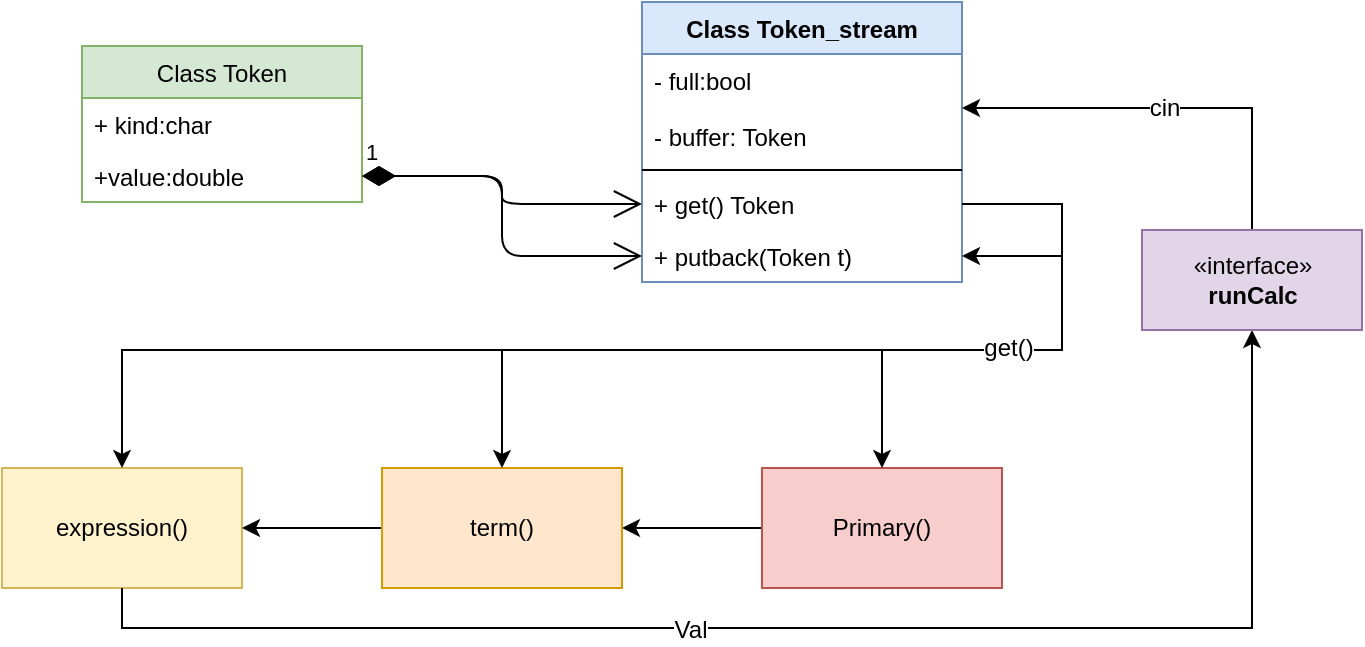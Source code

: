 <mxfile version="11.1.4" type="device"><diagram id="nEb77inbOu8LfgnmnBMF" name="Page-1"><mxGraphModel dx="1422" dy="824" grid="1" gridSize="10" guides="1" tooltips="1" connect="1" arrows="1" fold="1" page="1" pageScale="1" pageWidth="850" pageHeight="1100" math="0" shadow="0"><root><mxCell id="0"/><mxCell id="1" parent="0"/><mxCell id="4mL46yVHfq8emwjJ3ZAr-42" style="edgeStyle=orthogonalEdgeStyle;rounded=0;orthogonalLoop=1;jettySize=auto;html=1;exitX=0;exitY=0.5;exitDx=0;exitDy=0;entryX=1;entryY=0.5;entryDx=0;entryDy=0;" edge="1" parent="1" source="4mL46yVHfq8emwjJ3ZAr-3" target="4mL46yVHfq8emwjJ3ZAr-7"><mxGeometry relative="1" as="geometry"><Array as="points"><mxPoint x="450" y="380"/><mxPoint x="450" y="380"/></Array></mxGeometry></mxCell><mxCell id="4mL46yVHfq8emwjJ3ZAr-3" value="Primary()" style="rounded=0;whiteSpace=wrap;html=1;fillColor=#f8cecc;strokeColor=#b85450;" vertex="1" parent="1"><mxGeometry x="490" y="350" width="120" height="60" as="geometry"/></mxCell><mxCell id="4mL46yVHfq8emwjJ3ZAr-6" value="expression()" style="rounded=0;whiteSpace=wrap;html=1;fillColor=#fff2cc;strokeColor=#d6b656;" vertex="1" parent="1"><mxGeometry x="110" y="350" width="120" height="60" as="geometry"/></mxCell><mxCell id="4mL46yVHfq8emwjJ3ZAr-33" style="edgeStyle=orthogonalEdgeStyle;rounded=0;orthogonalLoop=1;jettySize=auto;html=1;exitX=0.5;exitY=1;exitDx=0;exitDy=0;entryX=0.5;entryY=1;entryDx=0;entryDy=0;" edge="1" parent="1" source="4mL46yVHfq8emwjJ3ZAr-6" target="4mL46yVHfq8emwjJ3ZAr-26"><mxGeometry relative="1" as="geometry"/></mxCell><mxCell id="4mL46yVHfq8emwjJ3ZAr-34" value="Val" style="text;html=1;resizable=0;points=[];align=center;verticalAlign=middle;labelBackgroundColor=#ffffff;" vertex="1" connectable="0" parent="4mL46yVHfq8emwjJ3ZAr-33"><mxGeometry x="-0.171" y="-1" relative="1" as="geometry"><mxPoint as="offset"/></mxGeometry></mxCell><mxCell id="4mL46yVHfq8emwjJ3ZAr-41" style="edgeStyle=orthogonalEdgeStyle;rounded=0;orthogonalLoop=1;jettySize=auto;html=1;exitX=0;exitY=0.5;exitDx=0;exitDy=0;" edge="1" parent="1" source="4mL46yVHfq8emwjJ3ZAr-7" target="4mL46yVHfq8emwjJ3ZAr-6"><mxGeometry relative="1" as="geometry"/></mxCell><mxCell id="4mL46yVHfq8emwjJ3ZAr-7" value="term()" style="rounded=0;whiteSpace=wrap;html=1;fillColor=#ffe6cc;strokeColor=#d79b00;" vertex="1" parent="1"><mxGeometry x="300" y="350" width="120" height="60" as="geometry"/></mxCell><mxCell id="4mL46yVHfq8emwjJ3ZAr-9" value="Class Token" style="swimlane;fontStyle=0;childLayout=stackLayout;horizontal=1;startSize=26;fillColor=#d5e8d4;horizontalStack=0;resizeParent=1;resizeParentMax=0;resizeLast=0;collapsible=1;marginBottom=0;strokeColor=#82b366;" vertex="1" parent="1"><mxGeometry x="150" y="139" width="140" height="78" as="geometry"/></mxCell><mxCell id="4mL46yVHfq8emwjJ3ZAr-10" value="+ kind:char" style="text;strokeColor=none;fillColor=none;align=left;verticalAlign=top;spacingLeft=4;spacingRight=4;overflow=hidden;rotatable=0;points=[[0,0.5],[1,0.5]];portConstraint=eastwest;" vertex="1" parent="4mL46yVHfq8emwjJ3ZAr-9"><mxGeometry y="26" width="140" height="26" as="geometry"/></mxCell><mxCell id="4mL46yVHfq8emwjJ3ZAr-11" value="+value:double" style="text;strokeColor=none;fillColor=none;align=left;verticalAlign=top;spacingLeft=4;spacingRight=4;overflow=hidden;rotatable=0;points=[[0,0.5],[1,0.5]];portConstraint=eastwest;" vertex="1" parent="4mL46yVHfq8emwjJ3ZAr-9"><mxGeometry y="52" width="140" height="26" as="geometry"/></mxCell><mxCell id="4mL46yVHfq8emwjJ3ZAr-30" style="edgeStyle=orthogonalEdgeStyle;rounded=0;orthogonalLoop=1;jettySize=auto;html=1;exitX=1;exitY=0.5;exitDx=0;exitDy=0;" edge="1" parent="4mL46yVHfq8emwjJ3ZAr-9" source="4mL46yVHfq8emwjJ3ZAr-11" target="4mL46yVHfq8emwjJ3ZAr-11"><mxGeometry relative="1" as="geometry"/></mxCell><mxCell id="4mL46yVHfq8emwjJ3ZAr-17" value="Class Token_stream" style="swimlane;fontStyle=1;align=center;verticalAlign=top;childLayout=stackLayout;horizontal=1;startSize=26;horizontalStack=0;resizeParent=1;resizeParentMax=0;resizeLast=0;collapsible=1;marginBottom=0;fillColor=#dae8fc;strokeColor=#6c8ebf;" vertex="1" parent="1"><mxGeometry x="430" y="117" width="160" height="140" as="geometry"/></mxCell><mxCell id="4mL46yVHfq8emwjJ3ZAr-18" value="- full:bool&#10;&#10;- buffer: Token" style="text;strokeColor=none;fillColor=none;align=left;verticalAlign=top;spacingLeft=4;spacingRight=4;overflow=hidden;rotatable=0;points=[[0,0.5],[1,0.5]];portConstraint=eastwest;" vertex="1" parent="4mL46yVHfq8emwjJ3ZAr-17"><mxGeometry y="26" width="160" height="54" as="geometry"/></mxCell><mxCell id="4mL46yVHfq8emwjJ3ZAr-19" value="" style="line;strokeWidth=1;fillColor=none;align=left;verticalAlign=middle;spacingTop=-1;spacingLeft=3;spacingRight=3;rotatable=0;labelPosition=right;points=[];portConstraint=eastwest;" vertex="1" parent="4mL46yVHfq8emwjJ3ZAr-17"><mxGeometry y="80" width="160" height="8" as="geometry"/></mxCell><mxCell id="4mL46yVHfq8emwjJ3ZAr-43" style="edgeStyle=orthogonalEdgeStyle;rounded=0;orthogonalLoop=1;jettySize=auto;html=1;exitX=1;exitY=0.5;exitDx=0;exitDy=0;entryX=1;entryY=0.5;entryDx=0;entryDy=0;" edge="1" parent="4mL46yVHfq8emwjJ3ZAr-17" source="4mL46yVHfq8emwjJ3ZAr-20" target="4mL46yVHfq8emwjJ3ZAr-21"><mxGeometry relative="1" as="geometry"><Array as="points"><mxPoint x="210" y="101"/><mxPoint x="210" y="127"/></Array></mxGeometry></mxCell><mxCell id="4mL46yVHfq8emwjJ3ZAr-20" value="+ get() Token" style="text;strokeColor=none;fillColor=none;align=left;verticalAlign=top;spacingLeft=4;spacingRight=4;overflow=hidden;rotatable=0;points=[[0,0.5],[1,0.5]];portConstraint=eastwest;" vertex="1" parent="4mL46yVHfq8emwjJ3ZAr-17"><mxGeometry y="88" width="160" height="26" as="geometry"/></mxCell><mxCell id="4mL46yVHfq8emwjJ3ZAr-21" value="+ putback(Token t)" style="text;strokeColor=none;fillColor=none;align=left;verticalAlign=top;spacingLeft=4;spacingRight=4;overflow=hidden;rotatable=0;points=[[0,0.5],[1,0.5]];portConstraint=eastwest;" vertex="1" parent="4mL46yVHfq8emwjJ3ZAr-17"><mxGeometry y="114" width="160" height="26" as="geometry"/></mxCell><mxCell id="4mL46yVHfq8emwjJ3ZAr-32" style="edgeStyle=orthogonalEdgeStyle;rounded=0;orthogonalLoop=1;jettySize=auto;html=1;exitX=0.5;exitY=0;exitDx=0;exitDy=0;entryX=1;entryY=0.5;entryDx=0;entryDy=0;" edge="1" parent="1" source="4mL46yVHfq8emwjJ3ZAr-26" target="4mL46yVHfq8emwjJ3ZAr-18"><mxGeometry relative="1" as="geometry"/></mxCell><mxCell id="4mL46yVHfq8emwjJ3ZAr-35" value="cin" style="text;html=1;resizable=0;points=[];align=center;verticalAlign=middle;labelBackgroundColor=#ffffff;" vertex="1" connectable="0" parent="4mL46yVHfq8emwjJ3ZAr-32"><mxGeometry x="-0.179" y="-35" relative="1" as="geometry"><mxPoint x="-21" y="35" as="offset"/></mxGeometry></mxCell><mxCell id="4mL46yVHfq8emwjJ3ZAr-26" value="«interface»&lt;br&gt;&lt;b&gt;runCalc&lt;/b&gt;" style="html=1;fillColor=#e1d5e7;strokeColor=#9673a6;" vertex="1" parent="1"><mxGeometry x="680" y="231" width="110" height="50" as="geometry"/></mxCell><mxCell id="4mL46yVHfq8emwjJ3ZAr-28" value="1" style="endArrow=open;html=1;endSize=12;startArrow=diamondThin;startSize=14;startFill=1;edgeStyle=orthogonalEdgeStyle;align=left;verticalAlign=bottom;exitX=1;exitY=0.5;exitDx=0;exitDy=0;" edge="1" parent="1" source="4mL46yVHfq8emwjJ3ZAr-11" target="4mL46yVHfq8emwjJ3ZAr-20"><mxGeometry x="-1" y="3" relative="1" as="geometry"><mxPoint x="290" y="186.5" as="sourcePoint"/><mxPoint x="450" y="186.5" as="targetPoint"/></mxGeometry></mxCell><mxCell id="4mL46yVHfq8emwjJ3ZAr-29" value="1" style="endArrow=open;html=1;endSize=12;startArrow=diamondThin;startSize=14;startFill=1;edgeStyle=orthogonalEdgeStyle;align=left;verticalAlign=bottom;exitX=1;exitY=0.5;exitDx=0;exitDy=0;" edge="1" parent="1" source="4mL46yVHfq8emwjJ3ZAr-11" target="4mL46yVHfq8emwjJ3ZAr-21"><mxGeometry x="-1" y="3" relative="1" as="geometry"><mxPoint x="170" y="330" as="sourcePoint"/><mxPoint x="330" y="330" as="targetPoint"/></mxGeometry></mxCell><mxCell id="4mL46yVHfq8emwjJ3ZAr-36" style="edgeStyle=orthogonalEdgeStyle;rounded=0;orthogonalLoop=1;jettySize=auto;html=1;exitX=1;exitY=0.5;exitDx=0;exitDy=0;entryX=0.5;entryY=0;entryDx=0;entryDy=0;" edge="1" parent="1" source="4mL46yVHfq8emwjJ3ZAr-20" target="4mL46yVHfq8emwjJ3ZAr-6"><mxGeometry relative="1" as="geometry"><Array as="points"><mxPoint x="640" y="218"/><mxPoint x="640" y="291"/><mxPoint x="170" y="291"/></Array></mxGeometry></mxCell><mxCell id="4mL46yVHfq8emwjJ3ZAr-37" style="edgeStyle=orthogonalEdgeStyle;rounded=0;orthogonalLoop=1;jettySize=auto;html=1;exitX=1;exitY=0.5;exitDx=0;exitDy=0;entryX=0.5;entryY=0;entryDx=0;entryDy=0;" edge="1" parent="1" source="4mL46yVHfq8emwjJ3ZAr-20" target="4mL46yVHfq8emwjJ3ZAr-7"><mxGeometry relative="1" as="geometry"><Array as="points"><mxPoint x="640" y="218"/><mxPoint x="640" y="291"/><mxPoint x="360" y="291"/></Array></mxGeometry></mxCell><mxCell id="4mL46yVHfq8emwjJ3ZAr-38" style="edgeStyle=orthogonalEdgeStyle;rounded=0;orthogonalLoop=1;jettySize=auto;html=1;exitX=1;exitY=0.5;exitDx=0;exitDy=0;entryX=0.5;entryY=0;entryDx=0;entryDy=0;" edge="1" parent="1" source="4mL46yVHfq8emwjJ3ZAr-20" target="4mL46yVHfq8emwjJ3ZAr-3"><mxGeometry relative="1" as="geometry"><Array as="points"><mxPoint x="640" y="218"/><mxPoint x="640" y="291"/><mxPoint x="550" y="291"/></Array></mxGeometry></mxCell><mxCell id="4mL46yVHfq8emwjJ3ZAr-39" value="get()" style="text;html=1;resizable=0;points=[];align=center;verticalAlign=middle;labelBackgroundColor=#ffffff;" vertex="1" connectable="0" parent="4mL46yVHfq8emwjJ3ZAr-38"><mxGeometry x="0.103" y="-1" relative="1" as="geometry"><mxPoint as="offset"/></mxGeometry></mxCell></root></mxGraphModel></diagram></mxfile>